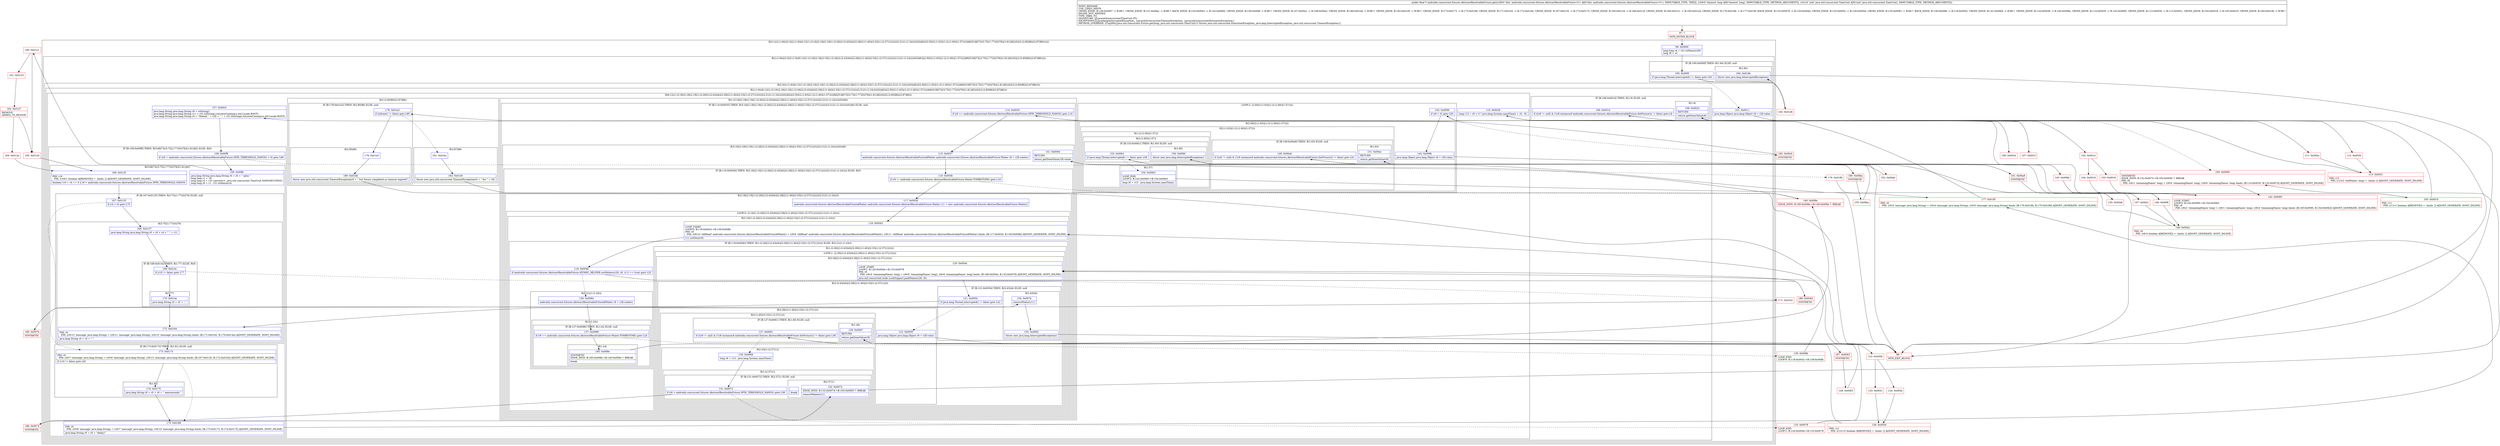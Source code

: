 digraph "CFG forandroidx.concurrent.futures.AbstractResolvableFuture.get(JLjava\/util\/concurrent\/TimeUnit;)Ljava\/lang\/Object;" {
subgraph cluster_Region_162396846 {
label = "R(2:1|(2:(1:94)|(2:3|(2:(1:9)|(6:12|(1:(3:16|(2:18|(2:19|(1:(2:26|(2:(2:43|44)|(2:28|(2:(1:40)|(2:33|(1:(2:37|1))))))))(2:21|(1:(1:24)))))(0)|46))|(2:50|(2:(1:63)|(1:(2:(1:60)|(1:57)))))|66|(5:68|73|(3:75|(1:77)(0)|78)|(1:81)|82)(0)|(2:(2:85|86)|(2:87|88)))))))";
node [shape=record,color=blue];
Node_99 [shape=record,label="{99\:\ 0x0000|long long r4 = r31.toNanos(r29)\llong r6 = r4\l}"];
subgraph cluster_Region_879596555 {
label = "R(2:(1:94)|(2:3|(2:(1:9)|(6:12|(1:(3:16|(2:18|(2:19|(1:(2:26|(2:(2:43|44)|(2:28|(2:(1:40)|(2:33|(1:(2:37|1))))))))(2:21|(1:(1:24)))))(0)|46))|(2:50|(2:(1:63)|(1:(2:(1:60)|(1:57)))))|66|(5:68|73|(3:75|(1:77)(0)|78)|(1:81)|82)(0)|(2:(2:85|86)|(2:87|88))))))";
node [shape=record,color=blue];
subgraph cluster_IfRegion_1982926246 {
label = "IF [B:100:0x000f] THEN: R(1:94) ELSE: null";
node [shape=record,color=blue];
Node_100 [shape=record,label="{100\:\ 0x000f|if (java.lang.Thread.interrupted() != false) goto L93\l}"];
subgraph cluster_Region_2018096058 {
label = "R(1:94)";
node [shape=record,color=blue];
Node_184 [shape=record,label="{184\:\ 0x01db|throw new java.lang.InterruptedException()\l}"];
}
}
subgraph cluster_Region_1772052560 {
label = "R(2:3|(2:(1:9)|(6:12|(1:(3:16|(2:18|(2:19|(1:(2:26|(2:(2:43|44)|(2:28|(2:(1:40)|(2:33|(1:(2:37|1))))))))(2:21|(1:(1:24)))))(0)|46))|(2:50|(2:(1:63)|(1:(2:(1:60)|(1:57)))))|66|(5:68|73|(3:75|(1:77)(0)|78)|(1:81)|82)(0)|(2:(2:85|86)|(2:87|88)))))";
node [shape=record,color=blue];
Node_101 [shape=record,label="{101\:\ 0x0011|java.lang.Object java.lang.Object r8 = r28.value\l}"];
subgraph cluster_Region_1728799567 {
label = "R(2:(1:9)|(6:12|(1:(3:16|(2:18|(2:19|(1:(2:26|(2:(2:43|44)|(2:28|(2:(1:40)|(2:33|(1:(2:37|1))))))))(2:21|(1:(1:24)))))(0)|46))|(2:50|(2:(1:63)|(1:(2:(1:60)|(1:57)))))|66|(5:68|73|(3:75|(1:77)(0)|78)|(1:81)|82)(0)|(2:(2:85|86)|(2:87|88))))";
node [shape=record,color=blue];
subgraph cluster_IfRegion_1556617491 {
label = "IF [B:106:0x001d] THEN: R(1:9) ELSE: null";
node [shape=record,color=blue];
Node_106 [shape=record,label="{106\:\ 0x001d|if (((r8 != null) & (!(r8 instanceof androidx.concurrent.futures.AbstractResolvableFuture.SetFuture))) != false) goto L8\l}"];
subgraph cluster_Region_720427746 {
label = "R(1:9)";
node [shape=record,color=blue];
Node_108 [shape=record,label="{108\:\ 0x0023|RETURN\l|return getDoneValue(r8)\l}"];
}
}
subgraph cluster_Region_1069641492 {
label = "R(6:12|(1:(3:16|(2:18|(2:19|(1:(2:26|(2:(2:43|44)|(2:28|(2:(1:40)|(2:33|(1:(2:37|1))))))))(2:21|(1:(1:24)))))(0)|46))|(2:50|(2:(1:63)|(1:(2:(1:60)|(1:57)))))|66|(5:68|73|(3:75|(1:77)(0)|78)|(1:81)|82)(0)|(2:(2:85|86)|(2:87|88)))";
node [shape=record,color=blue];
Node_110 [shape=record,label="{110\:\ 0x0028|long r13 = r6 \> 0 ? java.lang.System.nanoTime() + r6 : 0L\l}"];
subgraph cluster_Region_1058963049 {
label = "R(1:(3:16|(2:18|(2:19|(1:(2:26|(2:(2:43|44)|(2:28|(2:(1:40)|(2:33|(1:(2:37|1))))))))(2:21|(1:(1:24)))))(0)|46))";
node [shape=record,color=blue];
subgraph cluster_IfRegion_1499433672 {
label = "IF [B:114:0x0035] THEN: R(3:16|(2:18|(2:19|(1:(2:26|(2:(2:43|44)|(2:28|(2:(1:40)|(2:33|(1:(2:37|1))))))))(2:21|(1:(1:24)))))(0)|46) ELSE: null";
node [shape=record,color=blue];
Node_114 [shape=record,label="{114\:\ 0x0035|if (r6 \>= androidx.concurrent.futures.AbstractResolvableFuture.SPIN_THRESHOLD_NANOS) goto L16\l}"];
subgraph cluster_Region_864764655 {
label = "R(3:16|(2:18|(2:19|(1:(2:26|(2:(2:43|44)|(2:28|(2:(1:40)|(2:33|(1:(2:37|1))))))))(2:21|(1:(1:24)))))(0)|46)";
node [shape=record,color=blue];
Node_115 [shape=record,label="{115\:\ 0x0037|androidx.concurrent.futures.AbstractResolvableFuture$Waiter androidx.concurrent.futures.AbstractResolvableFuture.Waiter r9 = r28.waiters\l}"];
subgraph cluster_IfRegion_1066186275 {
label = "IF [B:116:0x003b] THEN: R(2:18|(2:19|(1:(2:26|(2:(2:43|44)|(2:28|(2:(1:40)|(2:33|(1:(2:37|1))))))))(2:21|(1:(1:24))))) ELSE: R(0)";
node [shape=record,color=blue];
Node_116 [shape=record,label="{116\:\ 0x003b|if (r9 != androidx.concurrent.futures.AbstractResolvableFuture.Waiter.TOMBSTONE) goto L18\l}"];
subgraph cluster_Region_368474296 {
label = "R(2:18|(2:19|(1:(2:26|(2:(2:43|44)|(2:28|(2:(1:40)|(2:33|(1:(2:37|1))))))))(2:21|(1:(1:24)))))";
node [shape=record,color=blue];
Node_117 [shape=record,label="{117\:\ 0x003d|androidx.concurrent.futures.AbstractResolvableFuture$Waiter androidx.concurrent.futures.AbstractResolvableFuture.Waiter r11 = new androidx.concurrent.futures.AbstractResolvableFuture.Waiter()\l}"];
subgraph cluster_LoopRegion_1094457361 {
label = "LOOP:0: (2:19|(1:(2:26|(2:(2:43|44)|(2:28|(2:(1:40)|(2:33|(1:(2:37|1))))))))(2:21|(1:(1:24))))";
node [shape=record,color=blue];
subgraph cluster_Region_435450365 {
label = "R(2:19|(1:(2:26|(2:(2:43|44)|(2:28|(2:(1:40)|(2:33|(1:(2:37|1))))))))(2:21|(1:(1:24))))";
node [shape=record,color=blue];
Node_118 [shape=record,label="{118\:\ 0x0042|LOOP_START\lLOOP:0: B:118:0x0042\-\>B:139:0x008b\lPHI: r9 \l  PHI: (r9v10 'oldHead' androidx.concurrent.futures.AbstractResolvableFuture$Waiter) = (r9v9 'oldHead' androidx.concurrent.futures.AbstractResolvableFuture$Waiter), (r9v11 'oldHead' androidx.concurrent.futures.AbstractResolvableFuture$Waiter) binds: [B:117:0x003d, B:139:0x008b] A[DONT_GENERATE, DONT_INLINE]\l|r11.setNext(r9)\l}"];
subgraph cluster_IfRegion_1879168022 {
label = "IF [B:119:0x004b] THEN: R(1:(2:26|(2:(2:43|44)|(2:28|(2:(1:40)|(2:33|(1:(2:37|1)))))))) ELSE: R(2:21|(1:(1:24)))";
node [shape=record,color=blue];
Node_119 [shape=record,label="{119\:\ 0x004b|if (androidx.concurrent.futures.AbstractResolvableFuture.ATOMIC_HELPER.casWaiters(r28, r9, r11) == true) goto L25\l}"];
subgraph cluster_Region_1952294895 {
label = "R(1:(2:26|(2:(2:43|44)|(2:28|(2:(1:40)|(2:33|(1:(2:37|1))))))))";
node [shape=record,color=blue];
subgraph cluster_LoopRegion_1223734064 {
label = "LOOP:1: (2:26|(2:(2:43|44)|(2:28|(2:(1:40)|(2:33|(1:(2:37|1)))))))";
node [shape=record,color=blue];
subgraph cluster_Region_1031366398 {
label = "R(2:26|(2:(2:43|44)|(2:28|(2:(1:40)|(2:33|(1:(2:37|1)))))))";
node [shape=record,color=blue];
Node_120 [shape=record,label="{120\:\ 0x004d|LOOP_START\lLOOP:1: B:120:0x004d\-\>B:133:0x0078\lPHI: r6 \l  PHI: (r6v5 'remainingNanos' long) = (r6v0 'remainingNanos' long), (r6v6 'remainingNanos' long) binds: [B:186:0x004d, B:133:0x0078] A[DONT_GENERATE, DONT_INLINE]\l|java.util.concurrent.locks.LockSupport.parkNanos(r28, r6)\l}"];
subgraph cluster_Region_80830833 {
label = "R(2:(2:43|44)|(2:28|(2:(1:40)|(2:33|(1:(2:37|1))))))";
node [shape=record,color=blue];
subgraph cluster_IfRegion_629939562 {
label = "IF [B:121:0x0054] THEN: R(2:43|44) ELSE: null";
node [shape=record,color=blue];
Node_121 [shape=record,label="{121\:\ 0x0054|if (java.lang.Thread.interrupted() != false) goto L42\l}"];
subgraph cluster_Region_792172642 {
label = "R(2:43|44)";
node [shape=record,color=blue];
Node_134 [shape=record,label="{134\:\ 0x007b|removeWaiter(r11)\l}"];
Node_135 [shape=record,label="{135\:\ 0x0083|throw new java.lang.InterruptedException()\l}"];
}
}
subgraph cluster_Region_288333654 {
label = "R(2:28|(2:(1:40)|(2:33|(1:(2:37|1)))))";
node [shape=record,color=blue];
Node_122 [shape=record,label="{122\:\ 0x0056|java.lang.Object java.lang.Object r8 = r28.value\l}"];
subgraph cluster_Region_1022862571 {
label = "R(2:(1:40)|(2:33|(1:(2:37|1))))";
node [shape=record,color=blue];
subgraph cluster_IfRegion_934938227 {
label = "IF [B:127:0x0061] THEN: R(1:40) ELSE: null";
node [shape=record,color=blue];
Node_127 [shape=record,label="{127\:\ 0x0061|if (((r8 != null) & (!(r8 instanceof androidx.concurrent.futures.AbstractResolvableFuture.SetFuture))) != false) goto L38\l}"];
subgraph cluster_Region_610106478 {
label = "R(1:40)";
node [shape=record,color=blue];
Node_129 [shape=record,label="{129\:\ 0x0067|RETURN\l|return getDoneValue(r8)\l}"];
}
}
subgraph cluster_Region_607527269 {
label = "R(2:33|(1:(2:37|1)))";
node [shape=record,color=blue];
Node_130 [shape=record,label="{130\:\ 0x0068|long r6 = r13 \- java.lang.System.nanoTime()\l}"];
subgraph cluster_Region_1901328758 {
label = "R(1:(2:37|1))";
node [shape=record,color=blue];
subgraph cluster_IfRegion_50356323 {
label = "IF [B:131:0x0072] THEN: R(2:37|1) ELSE: null";
node [shape=record,color=blue];
Node_131 [shape=record,label="{131\:\ 0x0072|if (r6 \< androidx.concurrent.futures.AbstractResolvableFuture.SPIN_THRESHOLD_NANOS) goto L36\l}"];
subgraph cluster_Region_1374177526 {
label = "R(2:37|1)";
node [shape=record,color=blue];
Node_132 [shape=record,label="{132\:\ 0x0074|EDGE_INSN: B:132:0x0074\-\>B:193:0x0095 ?: BREAK  \l|removeWaiter(r11)\l}"];
Node_InsnContainer_2122765508 [shape=record,label="{|break\l}"];
}
}
}
}
}
}
}
}
}
}
subgraph cluster_Region_303413062 {
label = "R(2:21|(1:(1:24)))";
node [shape=record,color=blue];
Node_136 [shape=record,label="{136\:\ 0x0084|androidx.concurrent.futures.AbstractResolvableFuture$Waiter r9 = r28.waiters\l}"];
subgraph cluster_Region_1000661299 {
label = "R(1:(1:24))";
node [shape=record,color=blue];
subgraph cluster_IfRegion_1326576343 {
label = "IF [B:137:0x0088] THEN: R(1:24) ELSE: null";
node [shape=record,color=blue];
Node_137 [shape=record,label="{137\:\ 0x0088|if (r9 == androidx.concurrent.futures.AbstractResolvableFuture.Waiter.TOMBSTONE) goto L24\l}"];
subgraph cluster_Region_989190736 {
label = "R(1:24)";
node [shape=record,color=blue];
Node_185 [shape=record,label="{185\:\ 0x008e|SYNTHETIC\lEDGE_INSN: B:185:0x008e\-\>B:140:0x008e ?: BREAK  \l|break\l}"];
}
}
}
}
}
}
}
}
subgraph cluster_Region_1409485873 {
label = "R(0)";
node [shape=record,color=blue];
}
}
Node_141 [shape=record,label="{141\:\ 0x0094|RETURN\l|return getDoneValue(r28.value)\l}"];
}
}
}
subgraph cluster_LoopRegion_963704548 {
label = "LOOP:2: (2:50|(2:(1:63)|(1:(2:(1:60)|(1:57)))))";
node [shape=record,color=blue];
Node_143 [shape=record,label="{143\:\ 0x0099|if (r6 \> 0) goto L50\l}"];
subgraph cluster_Region_2128342164 {
label = "R(2:50|(2:(1:63)|(1:(2:(1:60)|(1:57)))))";
node [shape=record,color=blue];
Node_144 [shape=record,label="{144\:\ 0x009b|java.lang.Object java.lang.Object r8 = r28.value\l}"];
subgraph cluster_Region_485216897 {
label = "R(2:(1:63)|(1:(2:(1:60)|(1:57))))";
node [shape=record,color=blue];
subgraph cluster_IfRegion_1217181456 {
label = "IF [B:149:0x00a6] THEN: R(1:63) ELSE: null";
node [shape=record,color=blue];
Node_149 [shape=record,label="{149\:\ 0x00a6|if (((r8 != null) & (!(r8 instanceof androidx.concurrent.futures.AbstractResolvableFuture.SetFuture))) != false) goto L61\l}"];
subgraph cluster_Region_1592722977 {
label = "R(1:63)";
node [shape=record,color=blue];
Node_151 [shape=record,label="{151\:\ 0x00ac|RETURN\l|return getDoneValue(r8)\l}"];
}
}
subgraph cluster_Region_14292310 {
label = "R(1:(2:(1:60)|(1:57)))";
node [shape=record,color=blue];
subgraph cluster_Region_342452295 {
label = "R(2:(1:60)|(1:57))";
node [shape=record,color=blue];
subgraph cluster_IfRegion_1481088127 {
label = "IF [B:153:0x00b1] THEN: R(1:60) ELSE: null";
node [shape=record,color=blue];
Node_153 [shape=record,label="{153\:\ 0x00b1|if (java.lang.Thread.interrupted() != false) goto L58\l}"];
subgraph cluster_Region_452600364 {
label = "R(1:60)";
node [shape=record,color=blue];
Node_156 [shape=record,label="{156\:\ 0x00bf|throw new java.lang.InterruptedException()\l}"];
}
}
subgraph cluster_Region_374259775 {
label = "R(1:57)";
node [shape=record,color=blue];
Node_154 [shape=record,label="{154\:\ 0x00b3|LOOP_END\lLOOP:2: B:142:0x0095\-\>B:154:0x00b3\l|long r6 = r13 \- java.lang.System.nanoTime()\l}"];
}
}
}
}
}
}
Node_157 [shape=record,label="{157\:\ 0x00c0|java.lang.String java.lang.String r9 = toString()\ljava.lang.String java.lang.String r11 = r31.toString().toLowerCase(java.util.Locale.ROOT)\ljava.lang.String java.lang.String r0 = \"Waited \" + r29 + \" \" + r31.toString().toLowerCase(java.util.Locale.ROOT)\l}"];
subgraph cluster_IfRegion_752403878 {
label = "IF [B:158:0x00f9] THEN: R(5:68|73|(3:75|(1:77)(0)|78)|(1:81)|82) ELSE: R(0)";
node [shape=record,color=blue];
Node_158 [shape=record,label="{158\:\ 0x00f9|if ((r6 + androidx.concurrent.futures.AbstractResolvableFuture.SPIN_THRESHOLD_NANOS) \< 0) goto L68\l}"];
subgraph cluster_Region_416655078 {
label = "R(5:68|73|(3:75|(1:77)(0)|78)|(1:81)|82)";
node [shape=record,color=blue];
Node_159 [shape=record,label="{159\:\ 0x00fb|java.lang.String java.lang.String r0 = r0 + \" (plus \"\llong long r1 = \-r6\llong long r4 = r31.convert(r1, java.util.concurrent.TimeUnit.NANOSECONDS)\llong long r6 = r1 \- r31.toNanos(r4)\l}"];
Node_166 [shape=record,label="{166\:\ 0x012f|PHI: r16 \l  PHI: (r16v1 boolean A[REMOVE]) =  binds: [] A[DONT_GENERATE, DONT_INLINE]\l|boolean r10 = r4 == 0 \|\| r6 \> androidx.concurrent.futures.AbstractResolvableFuture.SPIN_THRESHOLD_NANOS\l}"];
subgraph cluster_IfRegion_1057646662 {
label = "IF [B:167:0x0135] THEN: R(3:75|(1:77)(0)|78) ELSE: null";
node [shape=record,color=blue];
Node_167 [shape=record,label="{167\:\ 0x0135|if (r4 \> 0) goto L75\l}"];
subgraph cluster_Region_956095561 {
label = "R(3:75|(1:77)(0)|78)";
node [shape=record,color=blue];
Node_168 [shape=record,label="{168\:\ 0x0137|java.lang.String java.lang.String r0 = r0 + r4 + \" \" + r11\l}"];
subgraph cluster_IfRegion_1640691066 {
label = "IF [B:169:0x014c] THEN: R(1:77) ELSE: R(0)";
node [shape=record,color=blue];
Node_169 [shape=record,label="{169\:\ 0x014c|if (r10 != false) goto L77\l}"];
subgraph cluster_Region_310378181 {
label = "R(1:77)";
node [shape=record,color=blue];
Node_170 [shape=record,label="{170\:\ 0x014e|java.lang.String r0 = r0 + \",\"\l}"];
}
subgraph cluster_Region_1247474816 {
label = "R(0)";
node [shape=record,color=blue];
}
}
Node_172 [shape=record,label="{172\:\ 0x0164|PHI: r0 \l  PHI: (r0v12 'message' java.lang.String) = (r0v11 'message' java.lang.String), (r0v15 'message' java.lang.String) binds: [B:171:0x0162, B:170:0x014e] A[DONT_GENERATE, DONT_INLINE]\l|java.lang.String r0 = r0 + \" \"\l}"];
}
}
subgraph cluster_IfRegion_1205483005 {
label = "IF [B:173:0x0173] THEN: R(1:81) ELSE: null";
node [shape=record,color=blue];
Node_173 [shape=record,label="{173\:\ 0x0173|PHI: r0 \l  PHI: (r0v7 'message' java.lang.String) = (r0v6 'message' java.lang.String), (r0v13 'message' java.lang.String) binds: [B:167:0x0135, B:172:0x0164] A[DONT_GENERATE, DONT_INLINE]\l|if (r10 != false) goto L81\l}"];
subgraph cluster_Region_141271904 {
label = "R(1:81)";
node [shape=record,color=blue];
Node_174 [shape=record,label="{174\:\ 0x0175|java.lang.String r0 = r0 + r6 + \" nanoseconds \"\l}"];
}
}
Node_175 [shape=record,label="{175\:\ 0x0189|PHI: r0 \l  PHI: (r0v8 'message' java.lang.String) = (r0v7 'message' java.lang.String), (r0v10 'message' java.lang.String) binds: [B:173:0x0173, B:174:0x0175] A[DONT_GENERATE, DONT_INLINE]\l|java.lang.String r0 = r0 + \"delay)\"\l}"];
}
subgraph cluster_Region_363763420 {
label = "R(0)";
node [shape=record,color=blue];
}
}
subgraph cluster_Region_1911444594 {
label = "R(2:(2:85|86)|(2:87|88))";
node [shape=record,color=blue];
subgraph cluster_IfRegion_986637089 {
label = "IF [B:178:0x01a3] THEN: R(2:85|86) ELSE: null";
node [shape=record,color=blue];
Node_178 [shape=record,label="{178\:\ 0x01a3|if (isDone() != false) goto L85\l}"];
subgraph cluster_Region_610294468 {
label = "R(2:85|86)";
node [shape=record,color=blue];
Node_179 [shape=record,label="{179\:\ 0x01a5}"];
Node_180 [shape=record,label="{180\:\ 0x01bb|throw new java.util.concurrent.TimeoutException(r0 + \" but future completed as timeout expired\")\l}"];
}
}
subgraph cluster_Region_720614567 {
label = "R(2:87|88)";
node [shape=record,color=blue];
Node_181 [shape=record,label="{181\:\ 0x01bc}"];
Node_182 [shape=record,label="{182\:\ 0x01d5|throw new java.util.concurrent.TimeoutException(r0 + \" for \" + r9)\l}"];
}
}
}
}
}
}
}
Node_97 [shape=record,color=red,label="{97\:\ ?|MTH_ENTER_BLOCK\l}"];
Node_102 [shape=record,color=red,label="{102\:\ 0x0014}"];
Node_103 [shape=record,color=red,label="{103\:\ 0x0016}"];
Node_105 [shape=record,color=red,label="{105\:\ 0x0019|PHI: r11 \l  PHI: (r11v1 boolean A[REMOVE]) =  binds: [] A[DONT_GENERATE, DONT_INLINE]\l}"];
Node_107 [shape=record,color=red,label="{107\:\ 0x001f}"];
Node_98 [shape=record,color=red,label="{98\:\ ?|MTH_EXIT_BLOCK\l}"];
Node_109 [shape=record,color=red,label="{109\:\ 0x0024}"];
Node_111 [shape=record,color=red,label="{111\:\ 0x002a}"];
Node_113 [shape=record,color=red,label="{113\:\ 0x0031|PHI: r13 \l  PHI: (r13v2 'endNanos' long) =  binds: [] A[DONT_GENERATE, DONT_INLINE]\l}"];
Node_139 [shape=record,color=red,label="{139\:\ 0x008b|LOOP_END\lLOOP:0: B:118:0x0042\-\>B:139:0x008b\l}"];
Node_186 [shape=record,color=red,label="{186\:\ 0x004d|SYNTHETIC\l}"];
Node_123 [shape=record,color=red,label="{123\:\ 0x0058}"];
Node_124 [shape=record,color=red,label="{124\:\ 0x005a}"];
Node_126 [shape=record,color=red,label="{126\:\ 0x005d|PHI: r12 \l  PHI: (r12v15 boolean A[REMOVE]) =  binds: [] A[DONT_GENERATE, DONT_INLINE]\l}"];
Node_133 [shape=record,color=red,label="{133\:\ 0x0078|LOOP_END\lLOOP:1: B:120:0x004d\-\>B:133:0x0078\l}"];
Node_188 [shape=record,color=red,label="{188\:\ 0x0074|SYNTHETIC\l}"];
Node_187 [shape=record,color=red,label="{187\:\ 0x0063|SYNTHETIC\l}"];
Node_128 [shape=record,color=red,label="{128\:\ 0x0063}"];
Node_125 [shape=record,color=red,label="{125\:\ 0x005c}"];
Node_189 [shape=record,color=red,label="{189\:\ 0x007b|SYNTHETIC\l}"];
Node_140 [shape=record,color=red,label="{140\:\ 0x008e|EDGE_INSN: B:185:0x008e\-\>B:140:0x008e ?: BREAK  \l}"];
Node_193 [shape=record,color=red,label="{193\:\ 0x0095|SYNTHETIC\lEDGE_INSN: B:132:0x0074\-\>B:193:0x0095 ?: BREAK  \lPHI: r6 \l  PHI: (r6v1 'remainingNanos' long) = (r6v0 'remainingNanos' long), (r6v6 'remainingNanos' long) binds: [B:114:0x0035, B:132:0x0074] A[DONT_GENERATE, DONT_INLINE]\l}"];
Node_142 [shape=record,color=red,label="{142\:\ 0x0095|LOOP_START\lLOOP:2: B:142:0x0095\-\>B:154:0x00b3\lPHI: r6 \l  PHI: (r6v2 'remainingNanos' long) = (r6v1 'remainingNanos' long), (r6v4 'remainingNanos' long) binds: [B:193:0x0095, B:154:0x00b3] A[DONT_GENERATE, DONT_INLINE]\l}"];
Node_145 [shape=record,color=red,label="{145\:\ 0x009d}"];
Node_146 [shape=record,color=red,label="{146\:\ 0x009f}"];
Node_148 [shape=record,color=red,label="{148\:\ 0x00a2|PHI: r9 \l  PHI: (r9v3 boolean A[REMOVE]) =  binds: [] A[DONT_GENERATE, DONT_INLINE]\l}"];
Node_152 [shape=record,color=red,label="{152\:\ 0x00ad}"];
Node_190 [shape=record,color=red,label="{190\:\ 0x00ba|SYNTHETIC\l}"];
Node_155 [shape=record,color=red,label="{155\:\ 0x00ba}"];
Node_191 [shape=record,color=red,label="{191\:\ 0x00a8|SYNTHETIC\l}"];
Node_150 [shape=record,color=red,label="{150\:\ 0x00a8}"];
Node_147 [shape=record,color=red,label="{147\:\ 0x00a1}"];
Node_192 [shape=record,color=red,label="{192\:\ 0x00c0|SYNTHETIC\l}"];
Node_160 [shape=record,color=red,label="{160\:\ 0x0121}"];
Node_161 [shape=record,color=red,label="{161\:\ 0x0123}"];
Node_162 [shape=record,color=red,label="{162\:\ 0x0127|REMOVE\lADDED_TO_REGION\l}"];
Node_164 [shape=record,color=red,label="{164\:\ 0x012a}"];
Node_171 [shape=record,color=red,label="{171\:\ 0x0162}"];
Node_177 [shape=record,color=red,label="{177\:\ 0x019f|PHI: r0 \l  PHI: (r0v5 'message' java.lang.String) = (r0v4 'message' java.lang.String), (r0v9 'message' java.lang.String) binds: [B:176:0x019b, B:175:0x0189] A[DONT_GENERATE, DONT_INLINE]\l}"];
Node_165 [shape=record,color=red,label="{165\:\ 0x012d}"];
Node_176 [shape=record,color=red,label="{176\:\ 0x019b}"];
Node_112 [shape=record,color=red,label="{112\:\ 0x0030}"];
Node_104 [shape=record,color=red,label="{104\:\ 0x0018}"];
Node_183 [shape=record,color=red,label="{183\:\ 0x01d6}"];
MethodNode[shape=record,label="{public final V androidx.concurrent.futures.AbstractResolvableFuture.get((r28v0 'this' androidx.concurrent.futures.AbstractResolvableFuture\<V\> A[D('this' androidx.concurrent.futures.AbstractResolvableFuture\<V\>), IMMUTABLE_TYPE, THIS]), (r29v0 'timeout' long A[D('timeout' long), IMMUTABLE_TYPE, METHOD_ARGUMENT]), (r31v0 'unit' java.util.concurrent.TimeUnit A[D('unit' java.util.concurrent.TimeUnit), IMMUTABLE_TYPE, METHOD_ARGUMENT]))  | DONT_RENAME\lUSE_LINES_HINTS\lCROSS_EDGE: B:129:0x0067 \-\> B:98:?, CROSS_EDGE: B:151:0x00ac \-\> B:98:?, BACK_EDGE: B:154:0x00b3 \-\> B:142:0x0095, CROSS_EDGE: B:156:0x00bf \-\> B:98:?, CROSS_EDGE: B:147:0x00a1 \-\> B:148:0x00a2, CROSS_EDGE: B:180:0x01bb \-\> B:98:?, CROSS_EDGE: B:182:0x01d5 \-\> B:98:?, CROSS_EDGE: B:173:0x0173 \-\> B:175:0x0189, CROSS_EDGE: B:171:0x0162 \-\> B:172:0x0164, CROSS_EDGE: B:167:0x0135 \-\> B:173:0x0173, CROSS_EDGE: B:165:0x012d \-\> B:166:0x012f, CROSS_EDGE: B:160:0x0121 \-\> B:165:0x012d, CROSS_EDGE: B:176:0x019b \-\> B:177:0x019f, BACK_EDGE: B:133:0x0078 \-\> B:120:0x004d, CROSS_EDGE: B:125:0x005c \-\> B:126:0x005d, CROSS_EDGE: B:135:0x0083 \-\> B:98:?, BACK_EDGE: B:139:0x008b \-\> B:118:0x0042, CROSS_EDGE: B:141:0x0094 \-\> B:98:?, CROSS_EDGE: B:116:0x003b \-\> B:140:0x008e, CROSS_EDGE: B:114:0x0035 \-\> B:142:0x0095, CROSS_EDGE: B:112:0x0030 \-\> B:113:0x0031, CROSS_EDGE: B:104:0x0018 \-\> B:105:0x0019, CROSS_EDGE: B:184:0x01db \-\> B:98:?\lINLINE_NOT_NEEDED\lTYPE_VARS: [V]\lSIGNATURE: (JLjava\/util\/concurrent\/TimeUnit;)TV;\lEXCEPTIONS:[Ljava\/lang\/InterruptedException;, Ljava\/util\/concurrent\/TimeoutException;, Ljava\/util\/concurrent\/ExecutionException;]\lMETHOD_OVERRIDE: [ClspMth\{java.util.concurrent.Future.get(long, java.util.concurrent.TimeUnit):V throws java.util.concurrent.ExecutionException, java.lang.InterruptedException, java.util.concurrent.TimeoutException\}]\l}"];
MethodNode -> Node_97;Node_99 -> Node_100;
Node_100 -> Node_101[style=dashed];
Node_100 -> Node_183;
Node_184 -> Node_98;
Node_101 -> Node_102;
Node_106 -> Node_107;
Node_106 -> Node_109[style=dashed];
Node_108 -> Node_98;
Node_110 -> Node_111;
Node_110 -> Node_112;
Node_114 -> Node_115;
Node_114 -> Node_193[style=dashed];
Node_115 -> Node_116;
Node_116 -> Node_117;
Node_116 -> Node_140[style=dashed];
Node_117 -> Node_118;
Node_118 -> Node_119;
Node_119 -> Node_136[style=dashed];
Node_119 -> Node_186;
Node_120 -> Node_121;
Node_121 -> Node_122[style=dashed];
Node_121 -> Node_189;
Node_134 -> Node_135;
Node_135 -> Node_98;
Node_122 -> Node_123;
Node_127 -> Node_130[style=dashed];
Node_127 -> Node_187;
Node_129 -> Node_98;
Node_130 -> Node_131;
Node_131 -> Node_133[style=dashed];
Node_131 -> Node_188;
Node_132 -> Node_193;
Node_136 -> Node_137;
Node_137 -> Node_139[style=dashed];
Node_137 -> Node_185;
Node_185 -> Node_140;
Node_141 -> Node_98;
Node_143 -> Node_144;
Node_143 -> Node_192[style=dashed];
Node_144 -> Node_145;
Node_149 -> Node_152[style=dashed];
Node_149 -> Node_191;
Node_151 -> Node_98;
Node_153 -> Node_154[style=dashed];
Node_153 -> Node_190;
Node_156 -> Node_98;
Node_154 -> Node_142;
Node_157 -> Node_158;
Node_158 -> Node_159;
Node_158 -> Node_176[style=dashed];
Node_159 -> Node_160;
Node_166 -> Node_167;
Node_167 -> Node_168;
Node_167 -> Node_173[style=dashed];
Node_168 -> Node_169;
Node_169 -> Node_170;
Node_169 -> Node_171[style=dashed];
Node_170 -> Node_172;
Node_172 -> Node_173;
Node_173 -> Node_174;
Node_173 -> Node_175[style=dashed];
Node_174 -> Node_175;
Node_175 -> Node_177;
Node_178 -> Node_179;
Node_178 -> Node_181[style=dashed];
Node_179 -> Node_180;
Node_180 -> Node_98;
Node_181 -> Node_182;
Node_182 -> Node_98;
Node_97 -> Node_99;
Node_102 -> Node_103;
Node_102 -> Node_104;
Node_103 -> Node_105;
Node_105 -> Node_106;
Node_107 -> Node_108;
Node_109 -> Node_110;
Node_111 -> Node_113;
Node_113 -> Node_114;
Node_139 -> Node_118;
Node_186 -> Node_120;
Node_123 -> Node_124;
Node_123 -> Node_125;
Node_124 -> Node_126;
Node_126 -> Node_127;
Node_133 -> Node_120;
Node_188 -> Node_132;
Node_187 -> Node_128;
Node_128 -> Node_129;
Node_125 -> Node_126;
Node_189 -> Node_134;
Node_140 -> Node_141;
Node_193 -> Node_142;
Node_142 -> Node_143;
Node_145 -> Node_146;
Node_145 -> Node_147;
Node_146 -> Node_148;
Node_148 -> Node_149;
Node_152 -> Node_153;
Node_190 -> Node_155;
Node_155 -> Node_156;
Node_191 -> Node_150;
Node_150 -> Node_151;
Node_147 -> Node_148;
Node_192 -> Node_157;
Node_160 -> Node_161;
Node_160 -> Node_165;
Node_161 -> Node_162;
Node_162 -> Node_164;
Node_162 -> Node_165;
Node_164 -> Node_166;
Node_171 -> Node_172;
Node_177 -> Node_178;
Node_165 -> Node_166;
Node_176 -> Node_177;
Node_112 -> Node_113;
Node_104 -> Node_105;
Node_183 -> Node_184;
}

